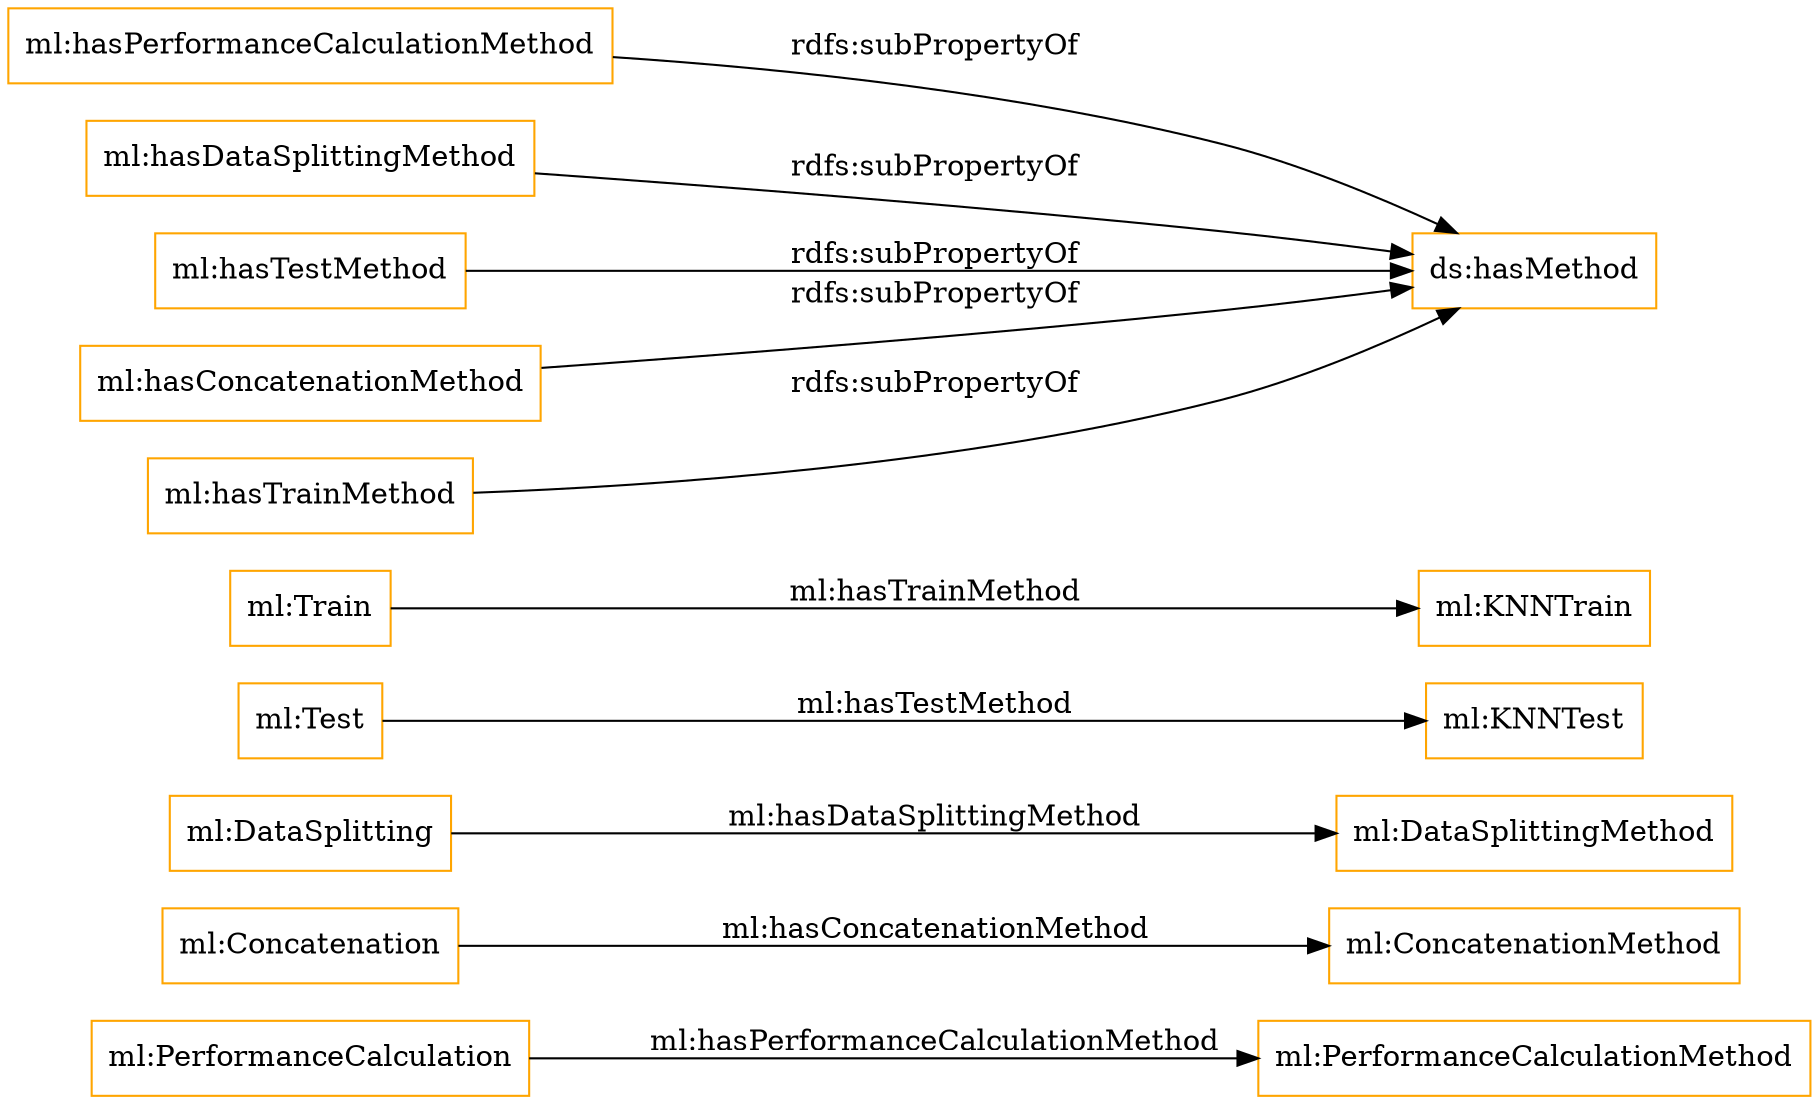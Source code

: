 digraph ar2dtool_diagram { 
rankdir=LR;
size="1501"
node [shape = rectangle, color="orange"]; "ml:PerformanceCalculationMethod" "ml:Concatenation" "ml:ConcatenationMethod" "ml:DataSplitting" "ml:KNNTest" "ml:Test" "ml:DataSplittingMethod" "ml:Train" "ml:PerformanceCalculation" "ml:KNNTrain" ; /*classes style*/
	"ml:hasPerformanceCalculationMethod" -> "ds:hasMethod" [ label = "rdfs:subPropertyOf" ];
	"ml:hasDataSplittingMethod" -> "ds:hasMethod" [ label = "rdfs:subPropertyOf" ];
	"ml:hasTestMethod" -> "ds:hasMethod" [ label = "rdfs:subPropertyOf" ];
	"ml:hasConcatenationMethod" -> "ds:hasMethod" [ label = "rdfs:subPropertyOf" ];
	"ml:hasTrainMethod" -> "ds:hasMethod" [ label = "rdfs:subPropertyOf" ];
	"ml:Concatenation" -> "ml:ConcatenationMethod" [ label = "ml:hasConcatenationMethod" ];
	"ml:PerformanceCalculation" -> "ml:PerformanceCalculationMethod" [ label = "ml:hasPerformanceCalculationMethod" ];
	"ml:Test" -> "ml:KNNTest" [ label = "ml:hasTestMethod" ];
	"ml:Train" -> "ml:KNNTrain" [ label = "ml:hasTrainMethod" ];
	"ml:DataSplitting" -> "ml:DataSplittingMethod" [ label = "ml:hasDataSplittingMethod" ];

}
